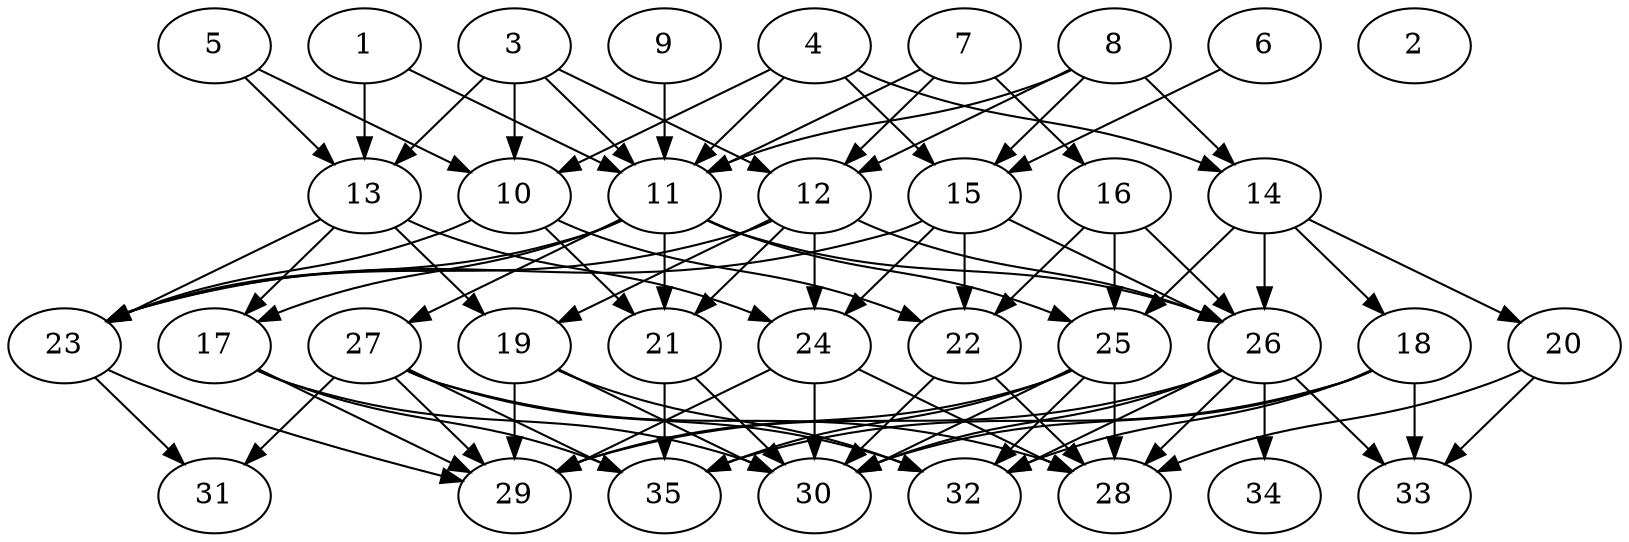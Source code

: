 // DAG (tier=3-complex, mode=compute, n=35, ccr=0.465, fat=0.778, density=0.677, regular=0.275, jump=0.209, mindata=1048576, maxdata=16777216)
// DAG automatically generated by daggen at Sun Aug 24 16:33:34 2025
// /home/ermia/Project/Environments/daggen/bin/daggen --dot --ccr 0.465 --fat 0.778 --regular 0.275 --density 0.677 --jump 0.209 --mindata 1048576 --maxdata 16777216 -n 35 
digraph G {
  1 [size="1519838520202028544", alpha="0.18", expect_size="759919260101014272"]
  1 -> 11 [size ="1094970245120000"]
  1 -> 13 [size ="1094970245120000"]
  2 [size="971497371948760832", alpha="0.14", expect_size="485748685974380416"]
  3 [size="1053125904568156800", alpha="0.14", expect_size="526562952284078400"]
  3 -> 10 [size ="653606185336832"]
  3 -> 11 [size ="653606185336832"]
  3 -> 12 [size ="653606185336832"]
  3 -> 13 [size ="653606185336832"]
  4 [size="4524585378538472865792", alpha="0.15", expect_size="2262292689269236432896"]
  4 -> 10 [size ="2188479647711232"]
  4 -> 11 [size ="2188479647711232"]
  4 -> 14 [size ="2188479647711232"]
  4 -> 15 [size ="2188479647711232"]
  5 [size="35634041267219376", alpha="0.06", expect_size="17817020633609688"]
  5 -> 10 [size ="578169740460032"]
  5 -> 13 [size ="578169740460032"]
  6 [size="225153409072658120704", alpha="0.19", expect_size="112576704536329060352"]
  6 -> 15 [size ="296079954280448"]
  7 [size="72803459659307136", alpha="0.05", expect_size="36401729829653568"]
  7 -> 11 [size ="2230410373234688"]
  7 -> 12 [size ="2230410373234688"]
  7 -> 16 [size ="2230410373234688"]
  8 [size="1184276366138101727232", alpha="0.06", expect_size="592138183069050863616"]
  8 -> 11 [size ="895485783048192"]
  8 -> 12 [size ="895485783048192"]
  8 -> 14 [size ="895485783048192"]
  8 -> 15 [size ="895485783048192"]
  9 [size="59804017678850904", alpha="0.06", expect_size="29902008839425452"]
  9 -> 11 [size ="1711549970382848"]
  10 [size="4522904834277376000", alpha="0.11", expect_size="2261452417138688000"]
  10 -> 21 [size ="21879377100800"]
  10 -> 22 [size ="21879377100800"]
  10 -> 23 [size ="21879377100800"]
  11 [size="1864250447879167488", alpha="0.11", expect_size="932125223939583744"]
  11 -> 17 [size ="818186035396608"]
  11 -> 21 [size ="818186035396608"]
  11 -> 23 [size ="818186035396608"]
  11 -> 25 [size ="818186035396608"]
  11 -> 26 [size ="818186035396608"]
  11 -> 27 [size ="818186035396608"]
  12 [size="3291204136513197056", alpha="0.08", expect_size="1645602068256598528"]
  12 -> 19 [size ="1910660359258112"]
  12 -> 21 [size ="1910660359258112"]
  12 -> 23 [size ="1910660359258112"]
  12 -> 24 [size ="1910660359258112"]
  12 -> 26 [size ="1910660359258112"]
  13 [size="6746401470467446", alpha="0.16", expect_size="3373200735233723"]
  13 -> 17 [size ="546578074959872"]
  13 -> 19 [size ="546578074959872"]
  13 -> 23 [size ="546578074959872"]
  13 -> 24 [size ="546578074959872"]
  14 [size="3094611434261587165184", alpha="0.17", expect_size="1547305717130793582592"]
  14 -> 18 [size ="1698872309055488"]
  14 -> 20 [size ="1698872309055488"]
  14 -> 25 [size ="1698872309055488"]
  14 -> 26 [size ="1698872309055488"]
  15 [size="63399774249409314816", alpha="0.16", expect_size="31699887124704657408"]
  15 -> 22 [size ="127198442815488"]
  15 -> 23 [size ="127198442815488"]
  15 -> 24 [size ="127198442815488"]
  15 -> 26 [size ="127198442815488"]
  16 [size="272985593074417664000", alpha="0.04", expect_size="136492796537208832000"]
  16 -> 22 [size ="336653503692800"]
  16 -> 25 [size ="336653503692800"]
  16 -> 26 [size ="336653503692800"]
  17 [size="19030761449229628", alpha="0.13", expect_size="9515380724614814"]
  17 -> 29 [size ="862343206535168"]
  17 -> 30 [size ="862343206535168"]
  17 -> 35 [size ="862343206535168"]
  18 [size="575930582946813568", alpha="0.18", expect_size="287965291473406784"]
  18 -> 30 [size ="340063170854912"]
  18 -> 32 [size ="340063170854912"]
  18 -> 33 [size ="340063170854912"]
  18 -> 35 [size ="340063170854912"]
  19 [size="131339448519760019456", alpha="0.03", expect_size="65669724259880009728"]
  19 -> 29 [size ="206706172755968"]
  19 -> 30 [size ="206706172755968"]
  19 -> 32 [size ="206706172755968"]
  20 [size="101901899200422672", alpha="0.07", expect_size="50950949600211336"]
  20 -> 28 [size ="1890961659527168"]
  20 -> 33 [size ="1890961659527168"]
  21 [size="3481553280011205607424", alpha="0.15", expect_size="1740776640005602803712"]
  21 -> 30 [size ="1837689007505408"]
  21 -> 35 [size ="1837689007505408"]
  22 [size="5928307694626944000", alpha="0.03", expect_size="2964153847313472000"]
  22 -> 28 [size ="2166315234099200"]
  22 -> 30 [size ="2166315234099200"]
  23 [size="2072086705078272000000", alpha="0.02", expect_size="1036043352539136000000"]
  23 -> 29 [size ="1300255211520000"]
  23 -> 31 [size ="1300255211520000"]
  24 [size="15170629459145930", alpha="0.08", expect_size="7585314729572965"]
  24 -> 28 [size ="1518422907158528"]
  24 -> 29 [size ="1518422907158528"]
  24 -> 30 [size ="1518422907158528"]
  25 [size="13417970046881752", alpha="0.13", expect_size="6708985023440876"]
  25 -> 28 [size ="247155101007872"]
  25 -> 29 [size ="247155101007872"]
  25 -> 30 [size ="247155101007872"]
  25 -> 32 [size ="247155101007872"]
  25 -> 35 [size ="247155101007872"]
  26 [size="6907466716543953", alpha="0.12", expect_size="3453733358271976"]
  26 -> 28 [size ="346394783121408"]
  26 -> 29 [size ="346394783121408"]
  26 -> 30 [size ="346394783121408"]
  26 -> 32 [size ="346394783121408"]
  26 -> 33 [size ="346394783121408"]
  26 -> 34 [size ="346394783121408"]
  27 [size="1275589025168311189504", alpha="0.11", expect_size="637794512584155594752"]
  27 -> 28 [size ="940944127950848"]
  27 -> 29 [size ="940944127950848"]
  27 -> 31 [size ="940944127950848"]
  27 -> 32 [size ="940944127950848"]
  27 -> 35 [size ="940944127950848"]
  28 [size="46629290028312784", alpha="0.15", expect_size="23314645014156392"]
  29 [size="1032094150950719062016", alpha="0.11", expect_size="516047075475359531008"]
  30 [size="3834389256160149504000", alpha="0.13", expect_size="1917194628080074752000"]
  31 [size="2769442198272612499456", alpha="0.13", expect_size="1384721099136306249728"]
  32 [size="13874475751591818", alpha="0.00", expect_size="6937237875795909"]
  33 [size="21776652547647656", alpha="0.05", expect_size="10888326273823828"]
  34 [size="4691591400627417", alpha="0.18", expect_size="2345795700313708"]
  35 [size="113915974760735440896", alpha="0.02", expect_size="56957987380367720448"]
}